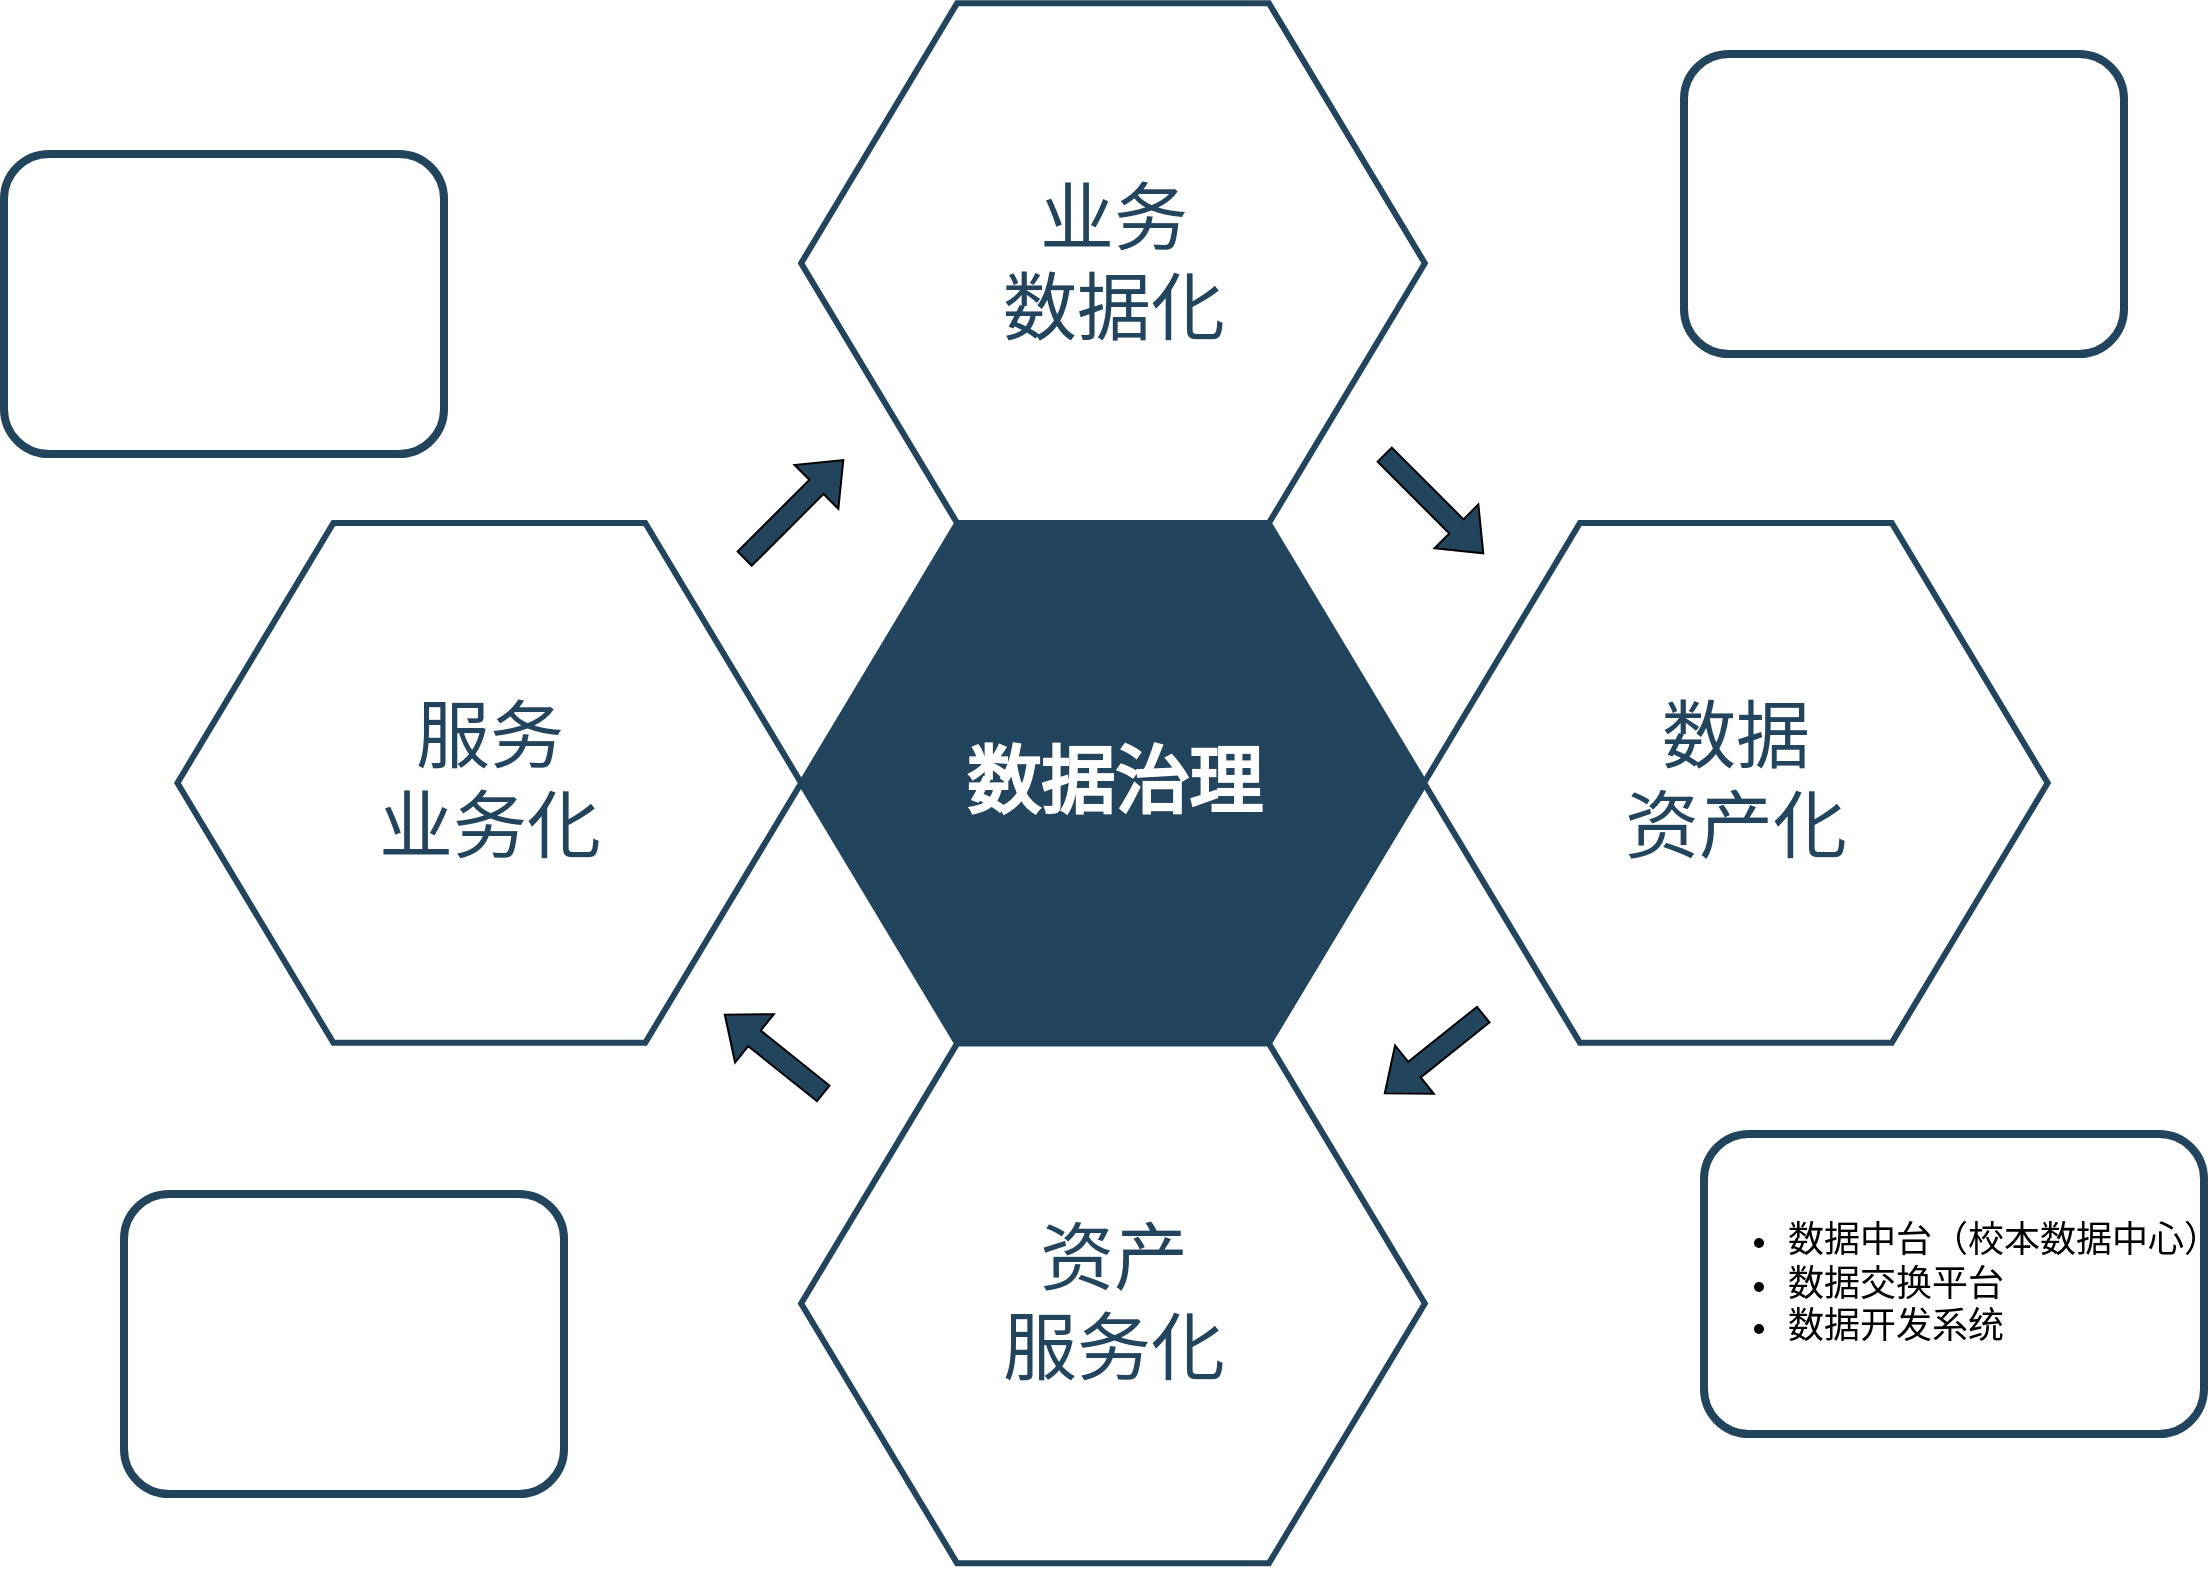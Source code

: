 <mxfile version="21.7.5" type="github">
  <diagram id="07fea595-8f29-1299-0266-81d95cde20df" name="Page-1">
    <mxGraphModel dx="1406" dy="-1668" grid="0" gridSize="10" guides="1" tooltips="1" connect="1" arrows="1" fold="1" page="1" pageScale="1" pageWidth="1169" pageHeight="827" background="none" math="0" shadow="0">
      <root>
        <mxCell id="0" />
        <mxCell id="1" parent="0" />
        <mxCell id="644" value="&lt;font color=&quot;#ffffff&quot; style=&quot;font-size: 37px;&quot;&gt;&lt;span style=&quot;font-size: 37px;&quot;&gt;&lt;b style=&quot;font-size: 37px;&quot;&gt;数据治理&lt;/b&gt;&lt;/span&gt;&lt;/font&gt;" style="shape=hexagon;perimeter=hexagonPerimeter2;whiteSpace=wrap;html=1;shadow=0;labelBackgroundColor=none;strokeColor=#23445D;fillColor=#23445D;gradientColor=none;fontFamily=Helvetica;fontSize=37;fontColor=#23445d;align=center;strokeWidth=3;" parent="1" vertex="1">
          <mxGeometry x="428.579" y="2764.798" width="311.842" height="259.868" as="geometry" />
        </mxCell>
        <mxCell id="645" value="" style="triangle;whiteSpace=wrap;html=1;shadow=0;labelBackgroundColor=none;strokeColor=none;fillColor=#FFFFFF;fontFamily=Helvetica;fontSize=17;fontColor=#23445d;align=center;rotation=90;gradientColor=none;flipV=1;flipH=1;opacity=20;" parent="1" vertex="1">
          <mxGeometry x="309.5" y="2782.667" width="72" height="152" as="geometry" />
        </mxCell>
        <mxCell id="646" value="&lt;font style=&quot;font-size: 37px;&quot;&gt;业务&lt;br style=&quot;font-size: 37px;&quot;&gt;数据化&lt;/font&gt;" style="shape=hexagon;perimeter=hexagonPerimeter2;whiteSpace=wrap;html=1;shadow=0;labelBackgroundColor=none;strokeColor=#23445D;fillColor=#ffffff;gradientColor=none;fontFamily=Helvetica;fontSize=37;fontColor=#23445D;align=center;strokeWidth=3;" parent="1" vertex="1">
          <mxGeometry x="428.579" y="2504.667" width="311.842" height="259.868" as="geometry" />
        </mxCell>
        <mxCell id="648" value="&lt;font style=&quot;font-size: 37px;&quot;&gt;数据&lt;br style=&quot;font-size: 37px;&quot;&gt;资产化&lt;/font&gt;" style="shape=hexagon;perimeter=hexagonPerimeter2;whiteSpace=wrap;html=1;shadow=0;labelBackgroundColor=none;strokeColor=#23445D;fillColor=#FFFFFF;gradientColor=none;fontFamily=Helvetica;fontSize=37;fontColor=#23445d;align=center;strokeWidth=3;" parent="1" vertex="1">
          <mxGeometry x="739.998" y="2764.535" width="311.842" height="259.868" as="geometry" />
        </mxCell>
        <mxCell id="649" value="&lt;font style=&quot;font-size: 37px;&quot;&gt;资产&lt;br style=&quot;font-size: 37px;&quot;&gt;服务化&lt;/font&gt;" style="shape=hexagon;perimeter=hexagonPerimeter2;whiteSpace=wrap;html=1;shadow=0;labelBackgroundColor=none;strokeColor=#23445D;fillColor=#FFFFFF;gradientColor=none;fontFamily=Helvetica;fontSize=37;fontColor=#23445d;align=center;strokeWidth=3;" parent="1" vertex="1">
          <mxGeometry x="428.579" y="3024.798" width="311.842" height="259.868" as="geometry" />
        </mxCell>
        <mxCell id="651" value="&lt;font style=&quot;font-size: 37px;&quot;&gt;服务&lt;br style=&quot;font-size: 37px;&quot;&gt;业务化&lt;br style=&quot;font-size: 37px;&quot;&gt;&lt;/font&gt;" style="shape=hexagon;perimeter=hexagonPerimeter2;whiteSpace=wrap;html=1;shadow=0;labelBackgroundColor=none;strokeColor=#23445D;fillColor=#ffffff;gradientColor=none;fontFamily=Helvetica;fontSize=37;fontColor=#23445D;align=center;strokeWidth=3;" parent="1" vertex="1">
          <mxGeometry x="116.74" y="2764.54" width="311.842" height="259.868" as="geometry" />
        </mxCell>
        <mxCell id="ly6Jiqgfz2qiB4Dlfhox-658" value="" style="shape=flexArrow;endArrow=classic;html=1;rounded=0;fillColor=#23445d;" edge="1" parent="1">
          <mxGeometry width="50" height="50" relative="1" as="geometry">
            <mxPoint x="400" y="2782.67" as="sourcePoint" />
            <mxPoint x="450" y="2732.67" as="targetPoint" />
          </mxGeometry>
        </mxCell>
        <mxCell id="ly6Jiqgfz2qiB4Dlfhox-660" value="" style="shape=flexArrow;endArrow=classic;html=1;rounded=0;fillColor=#23445d;" edge="1" parent="1">
          <mxGeometry width="50" height="50" relative="1" as="geometry">
            <mxPoint x="720" y="2730" as="sourcePoint" />
            <mxPoint x="770" y="2780" as="targetPoint" />
          </mxGeometry>
        </mxCell>
        <mxCell id="ly6Jiqgfz2qiB4Dlfhox-661" value="" style="shape=flexArrow;endArrow=classic;html=1;rounded=0;fillColor=#23445d;" edge="1" parent="1">
          <mxGeometry width="50" height="50" relative="1" as="geometry">
            <mxPoint x="440" y="3050" as="sourcePoint" />
            <mxPoint x="390" y="3010" as="targetPoint" />
          </mxGeometry>
        </mxCell>
        <mxCell id="ly6Jiqgfz2qiB4Dlfhox-662" value="" style="shape=flexArrow;endArrow=classic;html=1;rounded=0;fillColor=#23445d;" edge="1" parent="1">
          <mxGeometry width="50" height="50" relative="1" as="geometry">
            <mxPoint x="770" y="3010" as="sourcePoint" />
            <mxPoint x="720" y="3050" as="targetPoint" />
          </mxGeometry>
        </mxCell>
        <mxCell id="ly6Jiqgfz2qiB4Dlfhox-665" value="" style="rounded=1;whiteSpace=wrap;html=1;fillColor=none;strokeColor=#23445d;strokeWidth=4;" vertex="1" parent="1">
          <mxGeometry x="90" y="3100" width="220" height="150" as="geometry" />
        </mxCell>
        <mxCell id="ly6Jiqgfz2qiB4Dlfhox-666" value="" style="rounded=1;whiteSpace=wrap;html=1;fillColor=none;strokeColor=#23445d;strokeWidth=4;" vertex="1" parent="1">
          <mxGeometry x="30" y="2580" width="220" height="150" as="geometry" />
        </mxCell>
        <mxCell id="ly6Jiqgfz2qiB4Dlfhox-667" value="" style="rounded=1;whiteSpace=wrap;html=1;fillColor=none;strokeColor=#23445d;strokeWidth=4;" vertex="1" parent="1">
          <mxGeometry x="870" y="2530" width="220" height="150" as="geometry" />
        </mxCell>
        <mxCell id="ly6Jiqgfz2qiB4Dlfhox-668" value="&lt;ul style=&quot;font-size: 18px;&quot;&gt;&lt;li&gt;数据中台（校本数据中心）&lt;/li&gt;&lt;li&gt;数据交换平台&lt;/li&gt;&lt;li&gt;数据开发系统&lt;/li&gt;&lt;/ul&gt;" style="rounded=1;whiteSpace=wrap;html=1;fillColor=none;strokeColor=#23445d;strokeWidth=4;align=left;" vertex="1" parent="1">
          <mxGeometry x="880" y="3070" width="250" height="150" as="geometry" />
        </mxCell>
      </root>
    </mxGraphModel>
  </diagram>
</mxfile>
